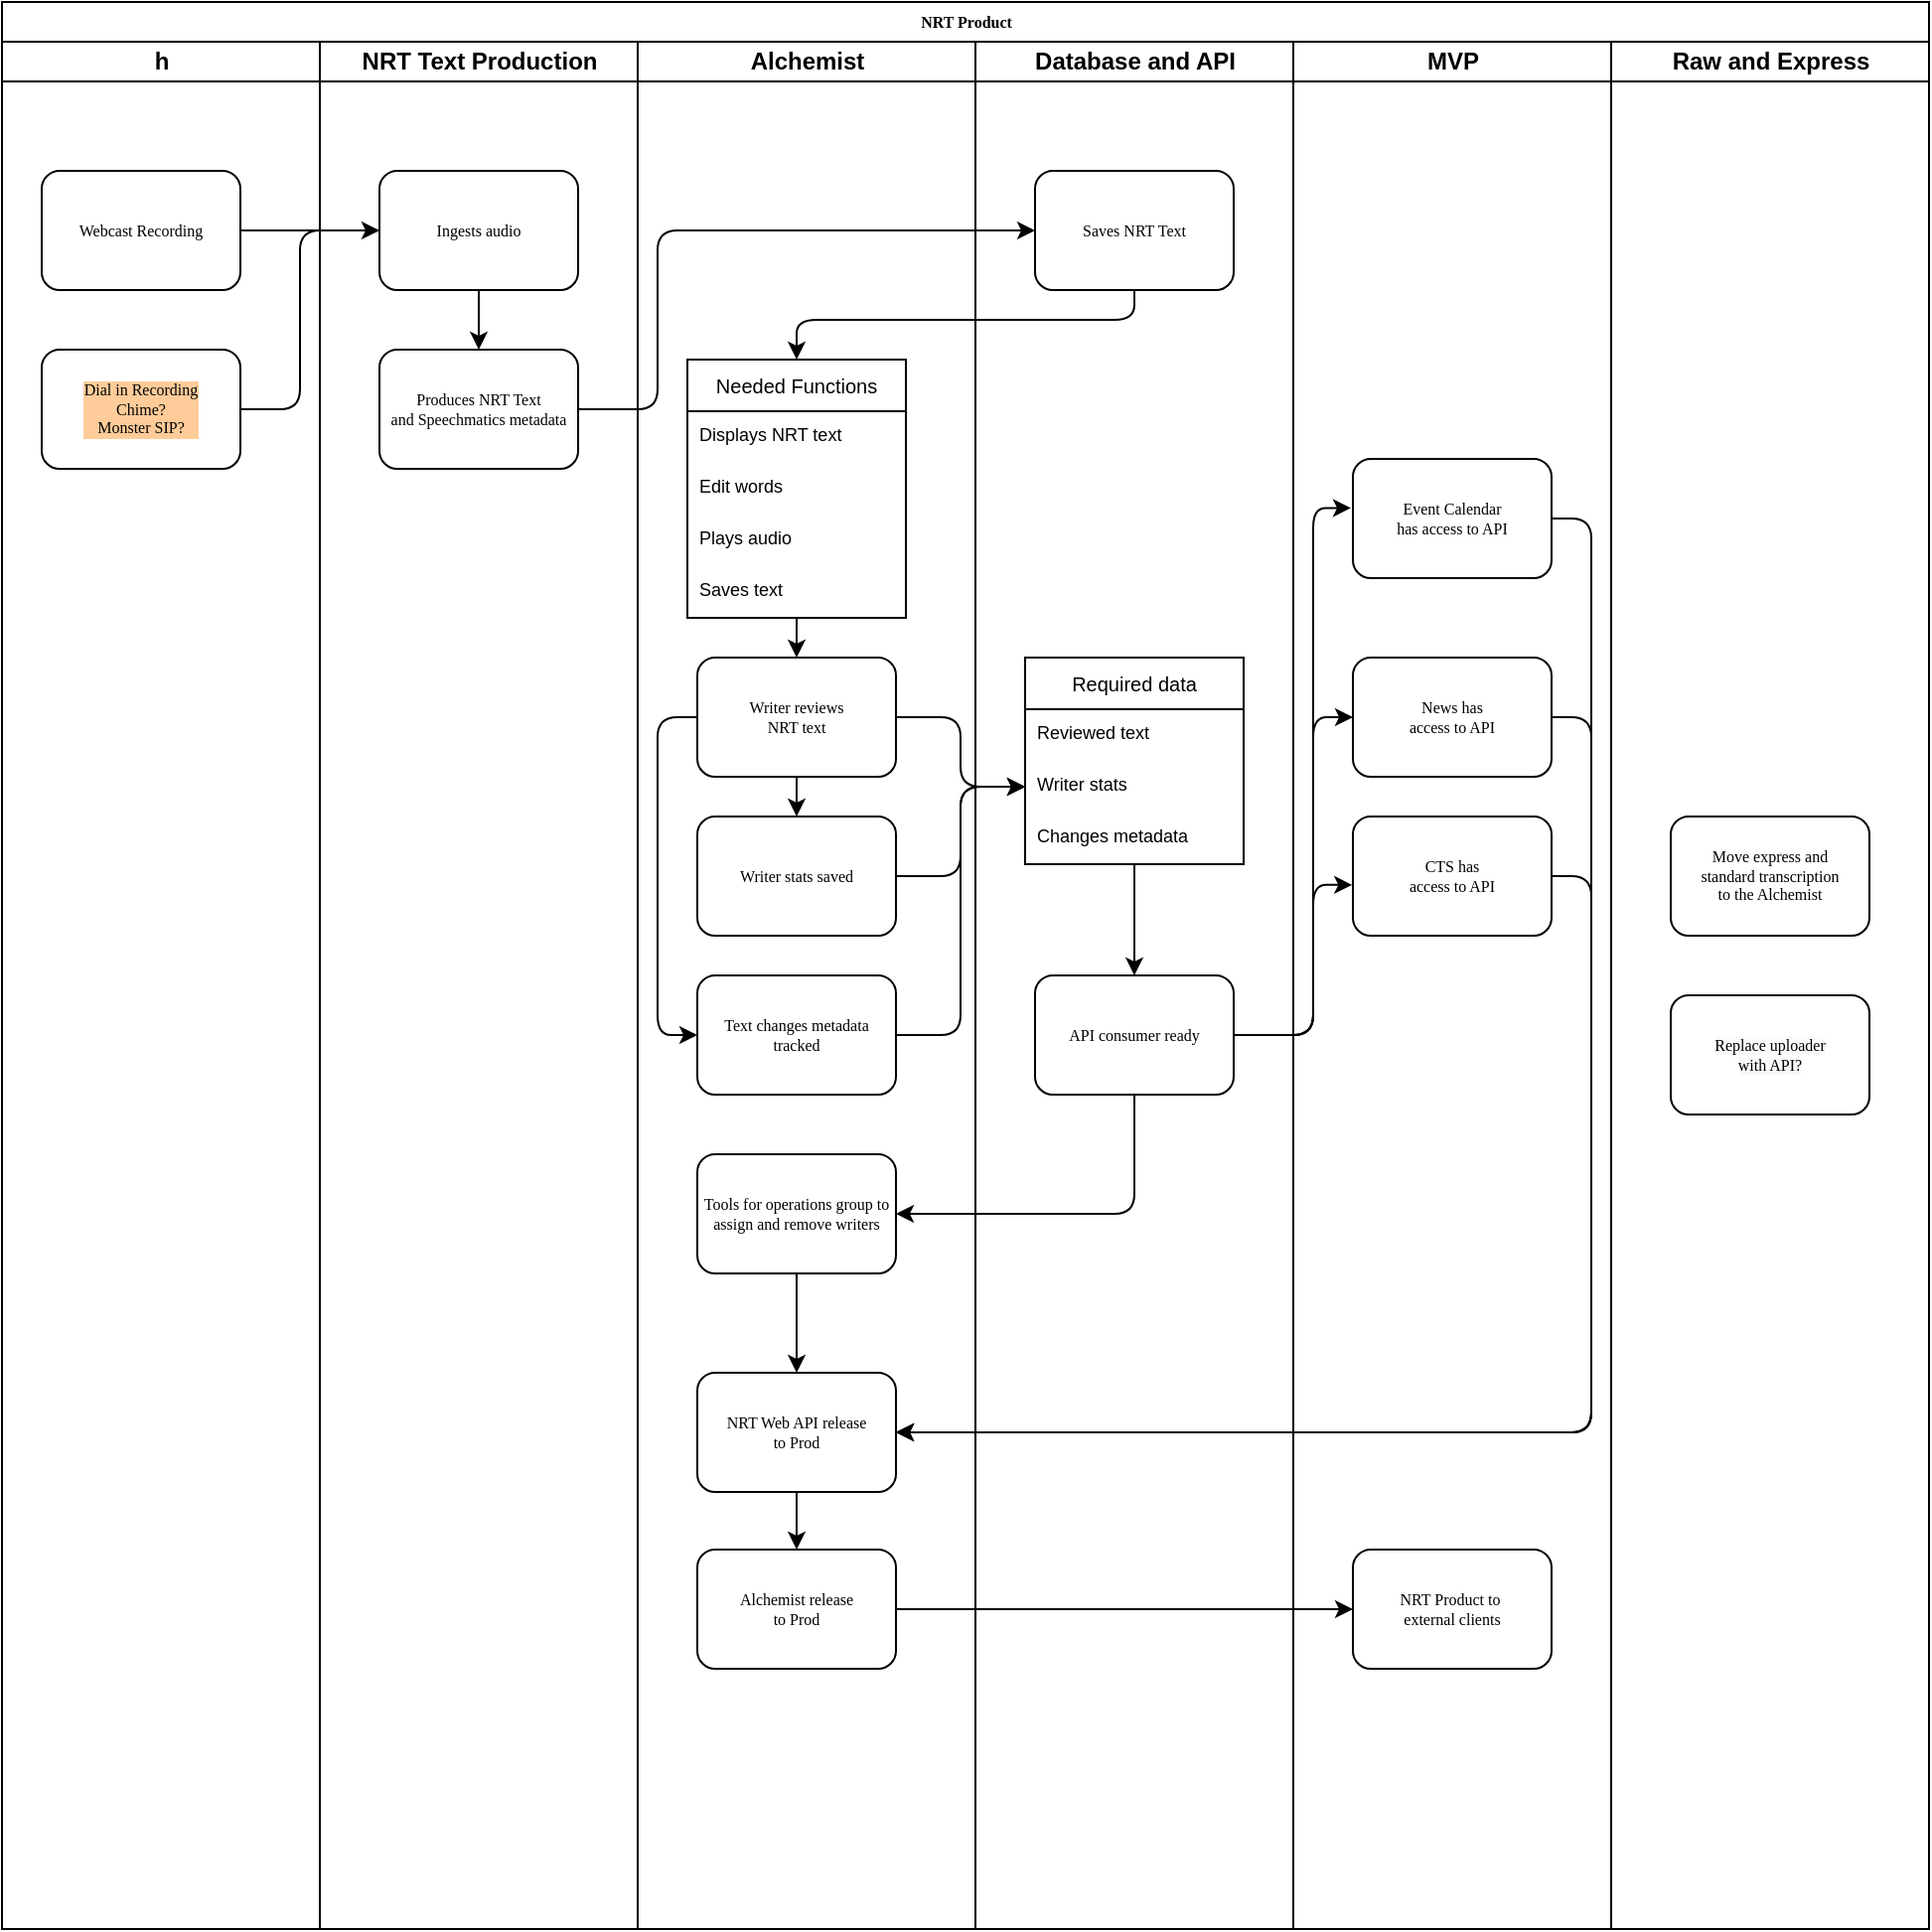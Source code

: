 <mxfile version="12.9.14" type="github"><diagram id="C5RBs43oDa-KdzZeNtuy" name="Page-1"><mxGraphModel dx="1292" dy="492" grid="1" gridSize="10" guides="1" tooltips="1" connect="1" arrows="1" fold="1" page="1" pageScale="1" pageWidth="827" pageHeight="1169" math="0" shadow="0"><root><mxCell id="WIyWlLk6GJQsqaUBKTNV-0"/><mxCell id="WIyWlLk6GJQsqaUBKTNV-1" parent="WIyWlLk6GJQsqaUBKTNV-0"/><mxCell id="ff76NiZSScSdwqspDssj-1" value="NRT Product" style="swimlane;html=1;childLayout=stackLayout;startSize=20;rounded=0;shadow=0;labelBackgroundColor=none;strokeWidth=1;fontFamily=Verdana;fontSize=8;align=center;" parent="WIyWlLk6GJQsqaUBKTNV-1" vertex="1"><mxGeometry x="120" y="500" width="970" height="970" as="geometry"/></mxCell><mxCell id="ff76NiZSScSdwqspDssj-2" value="h" style="swimlane;html=1;startSize=20;" parent="ff76NiZSScSdwqspDssj-1" vertex="1"><mxGeometry y="20" width="160" height="950" as="geometry"/></mxCell><mxCell id="ff76NiZSScSdwqspDssj-3" value="Webcast Recording" style="rounded=1;whiteSpace=wrap;html=1;shadow=0;labelBackgroundColor=none;strokeWidth=1;fontFamily=Verdana;fontSize=8;align=center;" parent="ff76NiZSScSdwqspDssj-2" vertex="1"><mxGeometry x="20" y="65" width="100" height="60" as="geometry"/></mxCell><mxCell id="ff76NiZSScSdwqspDssj-4" value="Dial in Recording&lt;br&gt;Chime?&lt;br&gt;Monster SIP?" style="rounded=1;whiteSpace=wrap;html=1;shadow=0;labelBackgroundColor=#FFCC99;strokeWidth=1;fontFamily=Verdana;fontSize=8;align=center;" parent="ff76NiZSScSdwqspDssj-2" vertex="1"><mxGeometry x="20" y="155" width="100" height="60" as="geometry"/></mxCell><mxCell id="ff76NiZSScSdwqspDssj-6" style="edgeStyle=orthogonalEdgeStyle;rounded=1;html=1;labelBackgroundColor=none;startArrow=none;startFill=0;startSize=5;endArrow=classicThin;endFill=1;endSize=5;jettySize=auto;orthogonalLoop=1;strokeWidth=1;fontFamily=Verdana;fontSize=8" parent="ff76NiZSScSdwqspDssj-1" source="ff76NiZSScSdwqspDssj-3" target="ff76NiZSScSdwqspDssj-22" edge="1"><mxGeometry relative="1" as="geometry"/></mxCell><mxCell id="ff76NiZSScSdwqspDssj-21" value="NRT Text Production" style="swimlane;html=1;startSize=20;" parent="ff76NiZSScSdwqspDssj-1" vertex="1"><mxGeometry x="160" y="20" width="160" height="950" as="geometry"/></mxCell><mxCell id="ff76NiZSScSdwqspDssj-48" value="Produces NRT Text&lt;br&gt;and Speechmatics metadata" style="rounded=1;whiteSpace=wrap;html=1;shadow=0;labelBackgroundColor=none;strokeWidth=1;fontFamily=Verdana;fontSize=8;align=center;" parent="ff76NiZSScSdwqspDssj-21" vertex="1"><mxGeometry x="30" y="155" width="100" height="60" as="geometry"/></mxCell><mxCell id="ff76NiZSScSdwqspDssj-49" style="edgeStyle=orthogonalEdgeStyle;rounded=1;orthogonalLoop=1;jettySize=auto;html=1;exitX=0.5;exitY=1;exitDx=0;exitDy=0;" parent="ff76NiZSScSdwqspDssj-21" source="ff76NiZSScSdwqspDssj-22" target="ff76NiZSScSdwqspDssj-48" edge="1"><mxGeometry relative="1" as="geometry"/></mxCell><mxCell id="ff76NiZSScSdwqspDssj-22" value="Ingests audio" style="rounded=1;whiteSpace=wrap;html=1;shadow=0;labelBackgroundColor=none;strokeWidth=1;fontFamily=Verdana;fontSize=8;align=center;" parent="ff76NiZSScSdwqspDssj-21" vertex="1"><mxGeometry x="30" y="65" width="100" height="60" as="geometry"/></mxCell><mxCell id="ff76NiZSScSdwqspDssj-23" value="Alchemist" style="swimlane;html=1;startSize=20;" parent="ff76NiZSScSdwqspDssj-1" vertex="1"><mxGeometry x="320" y="20" width="170" height="950" as="geometry"/></mxCell><mxCell id="ff76NiZSScSdwqspDssj-70" value="" style="edgeStyle=orthogonalEdgeStyle;rounded=1;orthogonalLoop=1;jettySize=auto;html=1;fontSize=10;" parent="ff76NiZSScSdwqspDssj-23" source="ff76NiZSScSdwqspDssj-65" target="ff76NiZSScSdwqspDssj-55" edge="1"><mxGeometry relative="1" as="geometry"/></mxCell><mxCell id="el0Pu7kn9OTliB6yNLzr-5" style="edgeStyle=orthogonalEdgeStyle;rounded=1;orthogonalLoop=1;jettySize=auto;html=1;exitX=0.5;exitY=1;exitDx=0;exitDy=0;" edge="1" parent="ff76NiZSScSdwqspDssj-23" source="el0Pu7kn9OTliB6yNLzr-3" target="ff76NiZSScSdwqspDssj-132"><mxGeometry relative="1" as="geometry"/></mxCell><mxCell id="el0Pu7kn9OTliB6yNLzr-3" value="Tools for operations group to assign and remove writers" style="rounded=1;whiteSpace=wrap;html=1;shadow=0;labelBackgroundColor=none;strokeWidth=1;fontFamily=Verdana;fontSize=8;align=center;" vertex="1" parent="ff76NiZSScSdwqspDssj-23"><mxGeometry x="30" y="560" width="100" height="60" as="geometry"/></mxCell><mxCell id="ff76NiZSScSdwqspDssj-65" value="Needed Functions" style="swimlane;fontStyle=0;childLayout=stackLayout;horizontal=1;startSize=26;fillColor=none;horizontalStack=0;resizeParent=1;resizeParentMax=0;resizeLast=0;collapsible=1;marginBottom=0;fontSize=10;" parent="ff76NiZSScSdwqspDssj-23" vertex="1"><mxGeometry x="25" y="160" width="110" height="130" as="geometry"><mxRectangle x="25" y="150" width="110" height="26" as="alternateBounds"/></mxGeometry></mxCell><mxCell id="ff76NiZSScSdwqspDssj-66" value="Displays NRT text" style="text;strokeColor=none;fillColor=none;align=left;verticalAlign=top;spacingLeft=4;spacingRight=4;overflow=hidden;rotatable=0;points=[[0,0.5],[1,0.5]];portConstraint=eastwest;fontSize=9;" parent="ff76NiZSScSdwqspDssj-65" vertex="1"><mxGeometry y="26" width="110" height="26" as="geometry"/></mxCell><mxCell id="ff76NiZSScSdwqspDssj-67" value="Edit words" style="text;strokeColor=none;fillColor=none;align=left;verticalAlign=top;spacingLeft=4;spacingRight=4;overflow=hidden;rotatable=0;points=[[0,0.5],[1,0.5]];portConstraint=eastwest;fontSize=9;" parent="ff76NiZSScSdwqspDssj-65" vertex="1"><mxGeometry y="52" width="110" height="26" as="geometry"/></mxCell><mxCell id="ff76NiZSScSdwqspDssj-68" value="Plays audio" style="text;strokeColor=none;fillColor=none;align=left;verticalAlign=top;spacingLeft=4;spacingRight=4;overflow=hidden;rotatable=0;points=[[0,0.5],[1,0.5]];portConstraint=eastwest;fontSize=9;" parent="ff76NiZSScSdwqspDssj-65" vertex="1"><mxGeometry y="78" width="110" height="26" as="geometry"/></mxCell><mxCell id="ff76NiZSScSdwqspDssj-69" value="Saves text" style="text;strokeColor=none;fillColor=none;align=left;verticalAlign=top;spacingLeft=4;spacingRight=4;overflow=hidden;rotatable=0;points=[[0,0.5],[1,0.5]];portConstraint=eastwest;fontSize=9;" parent="ff76NiZSScSdwqspDssj-65" vertex="1"><mxGeometry y="104" width="110" height="26" as="geometry"/></mxCell><mxCell id="ff76NiZSScSdwqspDssj-5" value="Text changes metadata&lt;br&gt;tracked" style="rounded=1;whiteSpace=wrap;html=1;shadow=0;labelBackgroundColor=none;strokeWidth=1;fontFamily=Verdana;fontSize=8;align=center;" parent="ff76NiZSScSdwqspDssj-23" vertex="1"><mxGeometry x="30" y="470" width="100" height="60" as="geometry"/></mxCell><mxCell id="ff76NiZSScSdwqspDssj-45" value="Writer stats saved" style="rounded=1;whiteSpace=wrap;html=1;shadow=0;labelBackgroundColor=none;strokeWidth=1;fontFamily=Verdana;fontSize=8;align=center;" parent="ff76NiZSScSdwqspDssj-23" vertex="1"><mxGeometry x="30" y="390" width="100" height="60" as="geometry"/></mxCell><mxCell id="ff76NiZSScSdwqspDssj-80" style="edgeStyle=orthogonalEdgeStyle;rounded=1;orthogonalLoop=1;jettySize=auto;html=1;exitX=0.5;exitY=1;exitDx=0;exitDy=0;fontSize=10;" parent="ff76NiZSScSdwqspDssj-23" source="ff76NiZSScSdwqspDssj-55" target="ff76NiZSScSdwqspDssj-45" edge="1"><mxGeometry relative="1" as="geometry"/></mxCell><mxCell id="ff76NiZSScSdwqspDssj-81" style="edgeStyle=orthogonalEdgeStyle;rounded=1;orthogonalLoop=1;jettySize=auto;html=1;exitX=0;exitY=0.5;exitDx=0;exitDy=0;entryX=0;entryY=0.5;entryDx=0;entryDy=0;fontSize=10;" parent="ff76NiZSScSdwqspDssj-23" source="ff76NiZSScSdwqspDssj-55" target="ff76NiZSScSdwqspDssj-5" edge="1"><mxGeometry relative="1" as="geometry"/></mxCell><mxCell id="ff76NiZSScSdwqspDssj-55" value="Writer reviews&lt;br&gt;NRT text" style="rounded=1;whiteSpace=wrap;html=1;shadow=0;labelBackgroundColor=none;strokeWidth=1;fontFamily=Verdana;fontSize=8;align=center;" parent="ff76NiZSScSdwqspDssj-23" vertex="1"><mxGeometry x="30" y="310" width="100" height="60" as="geometry"/></mxCell><mxCell id="el0Pu7kn9OTliB6yNLzr-1" style="edgeStyle=orthogonalEdgeStyle;rounded=0;orthogonalLoop=1;jettySize=auto;html=1;exitX=0.5;exitY=1;exitDx=0;exitDy=0;" edge="1" parent="ff76NiZSScSdwqspDssj-23" source="ff76NiZSScSdwqspDssj-132" target="ff76NiZSScSdwqspDssj-38"><mxGeometry relative="1" as="geometry"/></mxCell><mxCell id="ff76NiZSScSdwqspDssj-132" value="NRT Web API release&lt;br&gt;to Prod" style="rounded=1;whiteSpace=wrap;html=1;shadow=0;labelBackgroundColor=none;strokeWidth=1;fontFamily=Verdana;fontSize=8;align=center;" parent="ff76NiZSScSdwqspDssj-23" vertex="1"><mxGeometry x="30" y="670" width="100" height="60" as="geometry"/></mxCell><mxCell id="ff76NiZSScSdwqspDssj-38" value="Alchemist release&lt;br&gt;to Prod" style="rounded=1;whiteSpace=wrap;html=1;shadow=0;labelBackgroundColor=none;strokeWidth=1;fontFamily=Verdana;fontSize=8;align=center;" parent="ff76NiZSScSdwqspDssj-23" vertex="1"><mxGeometry x="30" y="759" width="100" height="60" as="geometry"/></mxCell><mxCell id="el0Pu7kn9OTliB6yNLzr-2" style="edgeStyle=orthogonalEdgeStyle;rounded=0;orthogonalLoop=1;jettySize=auto;html=1;exitX=1;exitY=0.5;exitDx=0;exitDy=0;" edge="1" parent="ff76NiZSScSdwqspDssj-1" source="ff76NiZSScSdwqspDssj-38" target="ff76NiZSScSdwqspDssj-118"><mxGeometry relative="1" as="geometry"/></mxCell><mxCell id="ff76NiZSScSdwqspDssj-28" value="Database and API" style="swimlane;html=1;startSize=20;" parent="ff76NiZSScSdwqspDssj-1" vertex="1"><mxGeometry x="490" y="20" width="160" height="950" as="geometry"/></mxCell><mxCell id="ff76NiZSScSdwqspDssj-29" value="Saves NRT Text" style="rounded=1;whiteSpace=wrap;html=1;shadow=0;labelBackgroundColor=none;strokeWidth=1;fontFamily=Verdana;fontSize=8;align=center;" parent="ff76NiZSScSdwqspDssj-28" vertex="1"><mxGeometry x="30" y="65" width="100" height="60" as="geometry"/></mxCell><mxCell id="ff76NiZSScSdwqspDssj-116" style="edgeStyle=orthogonalEdgeStyle;rounded=1;orthogonalLoop=1;jettySize=auto;html=1;fontSize=10;" parent="ff76NiZSScSdwqspDssj-28" source="ff76NiZSScSdwqspDssj-107" target="ff76NiZSScSdwqspDssj-31" edge="1"><mxGeometry relative="1" as="geometry"/></mxCell><mxCell id="ff76NiZSScSdwqspDssj-107" value="Required data" style="swimlane;fontStyle=0;childLayout=stackLayout;horizontal=1;startSize=26;fillColor=none;horizontalStack=0;resizeParent=1;resizeParentMax=0;resizeLast=0;collapsible=1;marginBottom=0;fontSize=10;" parent="ff76NiZSScSdwqspDssj-28" vertex="1"><mxGeometry x="25" y="310" width="110" height="104" as="geometry"><mxRectangle x="25" y="150" width="110" height="26" as="alternateBounds"/></mxGeometry></mxCell><mxCell id="ff76NiZSScSdwqspDssj-108" value="Reviewed text" style="text;strokeColor=none;fillColor=none;align=left;verticalAlign=top;spacingLeft=4;spacingRight=4;overflow=hidden;rotatable=0;points=[[0,0.5],[1,0.5]];portConstraint=eastwest;fontSize=9;" parent="ff76NiZSScSdwqspDssj-107" vertex="1"><mxGeometry y="26" width="110" height="26" as="geometry"/></mxCell><mxCell id="ff76NiZSScSdwqspDssj-109" value="Writer stats" style="text;strokeColor=none;fillColor=none;align=left;verticalAlign=top;spacingLeft=4;spacingRight=4;overflow=hidden;rotatable=0;points=[[0,0.5],[1,0.5]];portConstraint=eastwest;fontSize=9;" parent="ff76NiZSScSdwqspDssj-107" vertex="1"><mxGeometry y="52" width="110" height="26" as="geometry"/></mxCell><mxCell id="ff76NiZSScSdwqspDssj-110" value="Changes metadata" style="text;strokeColor=none;fillColor=none;align=left;verticalAlign=top;spacingLeft=4;spacingRight=4;overflow=hidden;rotatable=0;points=[[0,0.5],[1,0.5]];portConstraint=eastwest;fontSize=9;" parent="ff76NiZSScSdwqspDssj-107" vertex="1"><mxGeometry y="78" width="110" height="26" as="geometry"/></mxCell><mxCell id="ff76NiZSScSdwqspDssj-31" value="API consumer ready" style="rounded=1;whiteSpace=wrap;html=1;shadow=0;labelBackgroundColor=none;strokeWidth=1;fontFamily=Verdana;fontSize=8;align=center;" parent="ff76NiZSScSdwqspDssj-28" vertex="1"><mxGeometry x="30" y="470" width="100" height="60" as="geometry"/></mxCell><mxCell id="ff76NiZSScSdwqspDssj-37" value="MVP" style="swimlane;html=1;startSize=20;" parent="ff76NiZSScSdwqspDssj-1" vertex="1"><mxGeometry x="650" y="20" width="160" height="950" as="geometry"/></mxCell><mxCell id="ff76NiZSScSdwqspDssj-40" value="News has &lt;br&gt;access to API" style="rounded=1;whiteSpace=wrap;html=1;shadow=0;labelBackgroundColor=none;strokeWidth=1;fontFamily=Verdana;fontSize=8;align=center;" parent="ff76NiZSScSdwqspDssj-37" vertex="1"><mxGeometry x="30" y="310" width="100" height="60" as="geometry"/></mxCell><mxCell id="ff76NiZSScSdwqspDssj-39" value="Event Calendar&lt;br&gt;has access to API" style="rounded=1;whiteSpace=wrap;html=1;shadow=0;labelBackgroundColor=none;strokeWidth=1;fontFamily=Verdana;fontSize=8;align=center;" parent="ff76NiZSScSdwqspDssj-37" vertex="1"><mxGeometry x="30" y="210" width="100" height="60" as="geometry"/></mxCell><mxCell id="ff76NiZSScSdwqspDssj-41" value="CTS has&lt;br&gt;access to API" style="rounded=1;whiteSpace=wrap;html=1;shadow=0;labelBackgroundColor=none;strokeWidth=1;fontFamily=Verdana;fontSize=8;align=center;" parent="ff76NiZSScSdwqspDssj-37" vertex="1"><mxGeometry x="30" y="390" width="100" height="60" as="geometry"/></mxCell><mxCell id="ff76NiZSScSdwqspDssj-118" value="NRT Product to&amp;nbsp;&lt;br&gt;external clients" style="rounded=1;whiteSpace=wrap;html=1;shadow=0;labelBackgroundColor=none;strokeWidth=1;fontFamily=Verdana;fontSize=8;align=center;" parent="ff76NiZSScSdwqspDssj-37" vertex="1"><mxGeometry x="30" y="759" width="100" height="60" as="geometry"/></mxCell><mxCell id="ff76NiZSScSdwqspDssj-44" value="Raw and Express" style="swimlane;html=1;startSize=20;" parent="ff76NiZSScSdwqspDssj-1" vertex="1"><mxGeometry x="810" y="20" width="160" height="950" as="geometry"/></mxCell><mxCell id="ff76NiZSScSdwqspDssj-32" value="Move express and&lt;br&gt;standard transcription&lt;br&gt;to the Alchemist" style="rounded=1;whiteSpace=wrap;html=1;shadow=0;labelBackgroundColor=none;strokeWidth=1;fontFamily=Verdana;fontSize=8;align=center;" parent="ff76NiZSScSdwqspDssj-44" vertex="1"><mxGeometry x="30" y="390" width="100" height="60" as="geometry"/></mxCell><mxCell id="ff76NiZSScSdwqspDssj-26" value="&lt;div&gt;&lt;br&gt;&lt;span style=&quot;color: rgb(0 , 0 , 0) ; font-family: &amp;#34;verdana&amp;#34; ; font-size: 8px ; font-style: normal ; font-weight: 400 ; letter-spacing: normal ; text-align: center ; text-indent: 0px ; text-transform: none ; word-spacing: 0px ; background-color: rgb(248 , 249 , 250) ; float: none ; display: inline&quot;&gt;Replace uploader&lt;/span&gt;&lt;br style=&quot;color: rgb(0 , 0 , 0) ; font-family: &amp;#34;verdana&amp;#34; ; font-size: 8px ; font-style: normal ; font-weight: 400 ; letter-spacing: normal ; text-align: center ; text-indent: 0px ; text-transform: none ; word-spacing: 0px ; background-color: rgb(248 , 249 , 250)&quot;&gt;&lt;span style=&quot;color: rgb(0 , 0 , 0) ; font-family: &amp;#34;verdana&amp;#34; ; font-size: 8px ; font-style: normal ; font-weight: 400 ; letter-spacing: normal ; text-align: center ; text-indent: 0px ; text-transform: none ; word-spacing: 0px ; background-color: rgb(248 , 249 , 250) ; float: none ; display: inline&quot;&gt;with API?&lt;/span&gt;&lt;br&gt;&lt;br&gt;&lt;/div&gt;" style="rounded=1;whiteSpace=wrap;html=1;shadow=0;labelBackgroundColor=none;strokeWidth=1;fontFamily=Verdana;fontSize=8;align=center;" parent="ff76NiZSScSdwqspDssj-44" vertex="1"><mxGeometry x="30" y="480" width="100" height="60" as="geometry"/></mxCell><mxCell id="ff76NiZSScSdwqspDssj-47" style="edgeStyle=orthogonalEdgeStyle;rounded=1;orthogonalLoop=1;jettySize=auto;html=1;" parent="ff76NiZSScSdwqspDssj-1" source="ff76NiZSScSdwqspDssj-4" target="ff76NiZSScSdwqspDssj-22" edge="1"><mxGeometry relative="1" as="geometry"><Array as="points"><mxPoint x="150" y="205"/><mxPoint x="150" y="115"/></Array></mxGeometry></mxCell><mxCell id="ff76NiZSScSdwqspDssj-52" style="edgeStyle=orthogonalEdgeStyle;rounded=1;orthogonalLoop=1;jettySize=auto;html=1;exitX=1;exitY=0.5;exitDx=0;exitDy=0;" parent="ff76NiZSScSdwqspDssj-1" source="ff76NiZSScSdwqspDssj-48" target="ff76NiZSScSdwqspDssj-29" edge="1"><mxGeometry relative="1" as="geometry"><Array as="points"><mxPoint x="330" y="205"/><mxPoint x="330" y="115"/></Array></mxGeometry></mxCell><mxCell id="ff76NiZSScSdwqspDssj-53" style="edgeStyle=orthogonalEdgeStyle;rounded=1;orthogonalLoop=1;jettySize=auto;html=1;exitX=0.5;exitY=1;exitDx=0;exitDy=0;entryX=0.5;entryY=0;entryDx=0;entryDy=0;" parent="ff76NiZSScSdwqspDssj-1" source="ff76NiZSScSdwqspDssj-29" target="ff76NiZSScSdwqspDssj-65" edge="1"><mxGeometry relative="1" as="geometry"><mxPoint x="400.029" y="170" as="targetPoint"/><Array as="points"><mxPoint x="570" y="160"/><mxPoint x="400" y="160"/></Array></mxGeometry></mxCell><mxCell id="ff76NiZSScSdwqspDssj-74" style="edgeStyle=orthogonalEdgeStyle;rounded=1;orthogonalLoop=1;jettySize=auto;html=1;exitX=1;exitY=0.5;exitDx=0;exitDy=0;entryX=-0.01;entryY=0.412;entryDx=0;entryDy=0;entryPerimeter=0;fontSize=10;" parent="ff76NiZSScSdwqspDssj-1" source="ff76NiZSScSdwqspDssj-31" target="ff76NiZSScSdwqspDssj-39" edge="1"><mxGeometry relative="1" as="geometry"><Array as="points"><mxPoint x="660" y="520"/><mxPoint x="660" y="255"/></Array></mxGeometry></mxCell><mxCell id="ff76NiZSScSdwqspDssj-76" style="edgeStyle=orthogonalEdgeStyle;rounded=1;orthogonalLoop=1;jettySize=auto;html=1;exitX=1;exitY=0.5;exitDx=0;exitDy=0;entryX=0;entryY=0.5;entryDx=0;entryDy=0;fontSize=10;" parent="ff76NiZSScSdwqspDssj-1" source="ff76NiZSScSdwqspDssj-31" target="ff76NiZSScSdwqspDssj-40" edge="1"><mxGeometry relative="1" as="geometry"><Array as="points"><mxPoint x="660" y="520"/><mxPoint x="660" y="360"/></Array></mxGeometry></mxCell><mxCell id="ff76NiZSScSdwqspDssj-112" style="edgeStyle=orthogonalEdgeStyle;rounded=1;orthogonalLoop=1;jettySize=auto;html=1;exitX=1;exitY=0.5;exitDx=0;exitDy=0;entryX=0;entryY=0.5;entryDx=0;entryDy=0;fontSize=10;" parent="ff76NiZSScSdwqspDssj-1" source="ff76NiZSScSdwqspDssj-55" target="ff76NiZSScSdwqspDssj-109" edge="1"><mxGeometry relative="1" as="geometry"/></mxCell><mxCell id="ff76NiZSScSdwqspDssj-113" style="edgeStyle=orthogonalEdgeStyle;rounded=1;orthogonalLoop=1;jettySize=auto;html=1;exitX=1;exitY=0.5;exitDx=0;exitDy=0;entryX=0;entryY=0.5;entryDx=0;entryDy=0;fontSize=10;" parent="ff76NiZSScSdwqspDssj-1" source="ff76NiZSScSdwqspDssj-45" target="ff76NiZSScSdwqspDssj-109" edge="1"><mxGeometry relative="1" as="geometry"/></mxCell><mxCell id="ff76NiZSScSdwqspDssj-114" style="edgeStyle=orthogonalEdgeStyle;rounded=1;orthogonalLoop=1;jettySize=auto;html=1;exitX=1;exitY=0.5;exitDx=0;exitDy=0;fontSize=10;" parent="ff76NiZSScSdwqspDssj-1" source="ff76NiZSScSdwqspDssj-5" target="ff76NiZSScSdwqspDssj-109" edge="1"><mxGeometry relative="1" as="geometry"/></mxCell><mxCell id="ff76NiZSScSdwqspDssj-115" style="edgeStyle=orthogonalEdgeStyle;rounded=1;orthogonalLoop=1;jettySize=auto;html=1;exitX=1;exitY=0.5;exitDx=0;exitDy=0;entryX=-0.004;entryY=0.574;entryDx=0;entryDy=0;entryPerimeter=0;fontSize=10;" parent="ff76NiZSScSdwqspDssj-1" source="ff76NiZSScSdwqspDssj-31" target="ff76NiZSScSdwqspDssj-41" edge="1"><mxGeometry relative="1" as="geometry"><Array as="points"><mxPoint x="660" y="520"/><mxPoint x="660" y="444"/></Array></mxGeometry></mxCell><mxCell id="ff76NiZSScSdwqspDssj-122" style="edgeStyle=orthogonalEdgeStyle;rounded=1;orthogonalLoop=1;jettySize=auto;html=1;exitX=1;exitY=0.5;exitDx=0;exitDy=0;entryX=1;entryY=0.5;entryDx=0;entryDy=0;fontSize=10;" parent="ff76NiZSScSdwqspDssj-1" source="ff76NiZSScSdwqspDssj-41" target="ff76NiZSScSdwqspDssj-132" edge="1"><mxGeometry relative="1" as="geometry"/></mxCell><mxCell id="ff76NiZSScSdwqspDssj-119" style="edgeStyle=orthogonalEdgeStyle;rounded=1;orthogonalLoop=1;jettySize=auto;html=1;exitX=1;exitY=0.5;exitDx=0;exitDy=0;entryX=1;entryY=0.5;entryDx=0;entryDy=0;fontSize=10;" parent="ff76NiZSScSdwqspDssj-1" source="ff76NiZSScSdwqspDssj-39" target="ff76NiZSScSdwqspDssj-132" edge="1"><mxGeometry relative="1" as="geometry"/></mxCell><mxCell id="ff76NiZSScSdwqspDssj-121" style="edgeStyle=orthogonalEdgeStyle;rounded=1;orthogonalLoop=1;jettySize=auto;html=1;exitX=1;exitY=0.5;exitDx=0;exitDy=0;entryX=1;entryY=0.5;entryDx=0;entryDy=0;fontSize=10;" parent="ff76NiZSScSdwqspDssj-1" source="ff76NiZSScSdwqspDssj-40" target="ff76NiZSScSdwqspDssj-132" edge="1"><mxGeometry relative="1" as="geometry"/></mxCell><mxCell id="el0Pu7kn9OTliB6yNLzr-4" style="edgeStyle=orthogonalEdgeStyle;rounded=1;orthogonalLoop=1;jettySize=auto;html=1;exitX=0.5;exitY=1;exitDx=0;exitDy=0;entryX=1;entryY=0.5;entryDx=0;entryDy=0;" edge="1" parent="ff76NiZSScSdwqspDssj-1" source="ff76NiZSScSdwqspDssj-31" target="el0Pu7kn9OTliB6yNLzr-3"><mxGeometry relative="1" as="geometry"/></mxCell></root></mxGraphModel></diagram></mxfile>